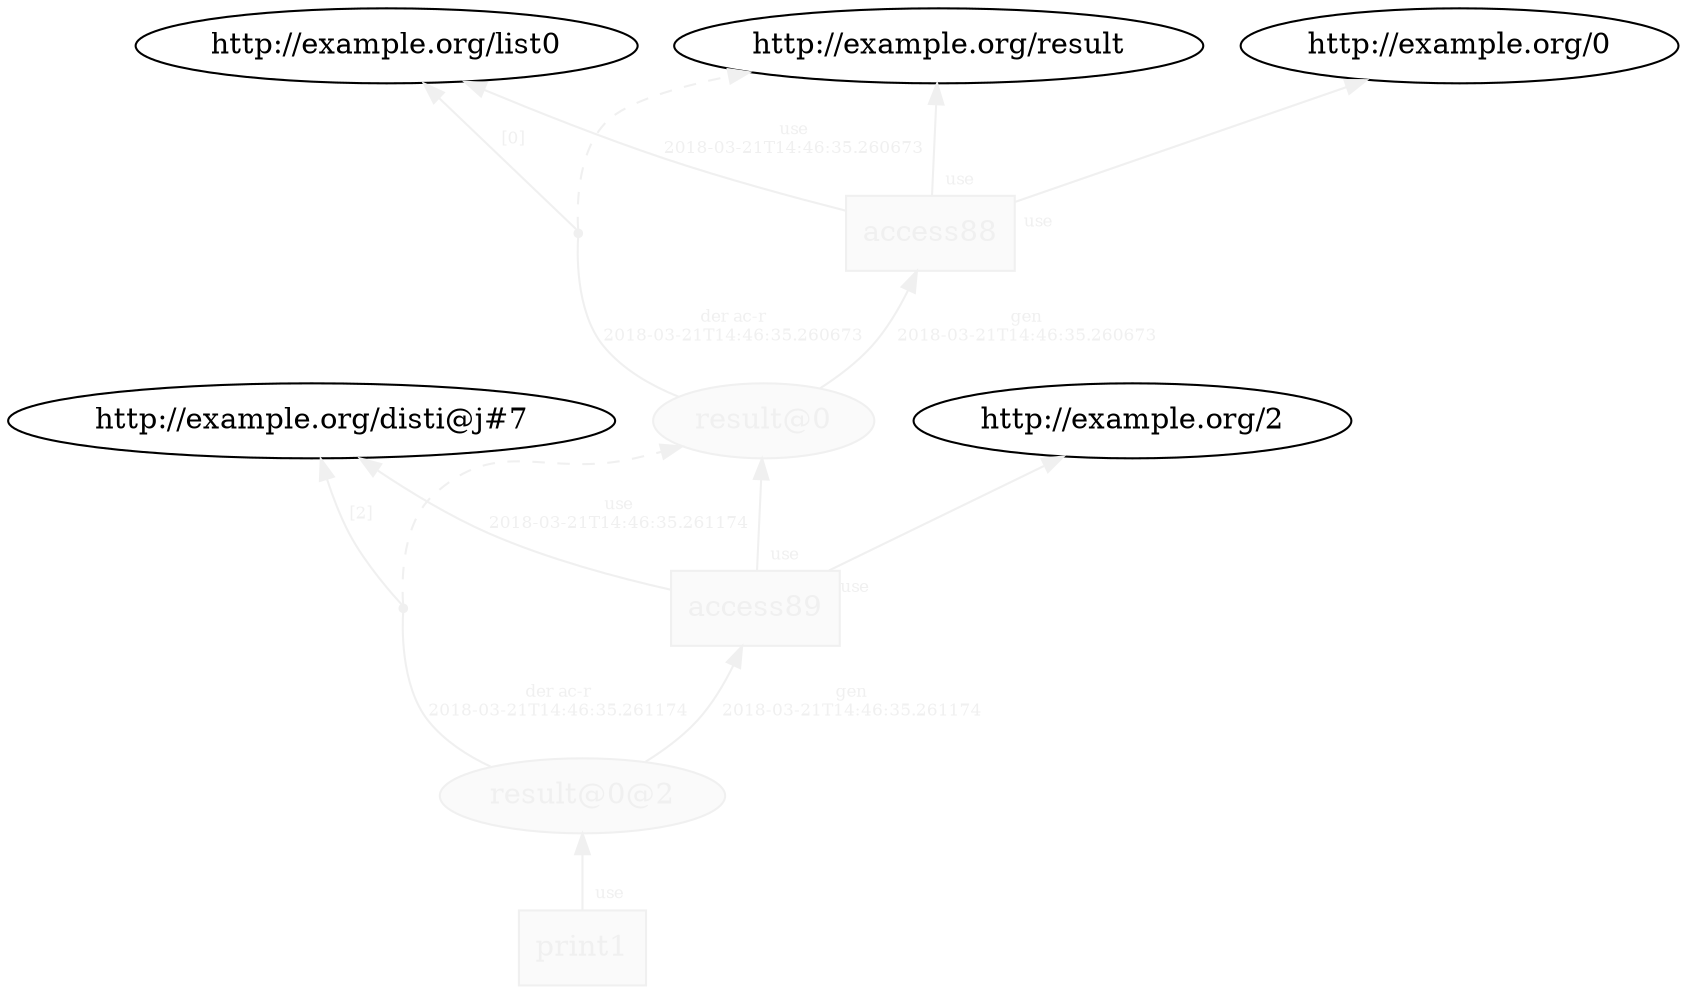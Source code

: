 digraph "PROV" { size="16,12"; rankdir="BT";
"http://example.org/result@0" [fillcolor="#FAFAFA",color="#F0F0F0",style="filled",fontcolor="#F0F0F0",label="result@0",URL="http://example.org/result@0"]
"http://example.org/access88" [fillcolor="#FAFAFA",color="#F0F0F0",shape="polygon",sides="4",style="filled",fontcolor="#F0F0F0",label="access88",URL="http://example.org/access88"]
"bn0" [shape="point",label="",fontcolor="#F0F0F0",color="#F0F0F0"]
"http://example.org/result@0" -> "bn0" [fontsize="8",distance="1.5",angle="60.0",rotation="20",label="der ac-r
2018-03-21T14:46:35.260673",arrowhead="none",fontcolor="#F0F0F0",color="#F0F0F0"]
"bn0" -> "http://example.org/result" [style="dashed",fontcolor="#F0F0F0",color="#F0F0F0"]
"bn0" -> "http://example.org/list0" [fontsize="8",distance="1.5",angle="60.0",rotation="20",label="[0]",fontcolor="#F0F0F0",color="#F0F0F0"]
"http://example.org/access88" -> "http://example.org/result" [labelfontsize="8",labeldistance="1.5",labelangle="60.0",rotation="20",taillabel="use",fontcolor="#F0F0F0",color="#F0F0F0"]
"http://example.org/access88" -> "http://example.org/0" [labelfontsize="8",labeldistance="1.5",labelangle="60.0",rotation="20",taillabel="use",fontcolor="#F0F0F0",color="#F0F0F0"]
"http://example.org/result@0@2" [fillcolor="#FAFAFA",color="#F0F0F0",style="filled",fontcolor="#F0F0F0",label="result@0@2",URL="http://example.org/result@0@2"]
"http://example.org/access89" [fillcolor="#FAFAFA",color="#F0F0F0",shape="polygon",sides="4",style="filled",fontcolor="#F0F0F0",label="access89",URL="http://example.org/access89"]
"bn1" [shape="point",label="",fontcolor="#F0F0F0",color="#F0F0F0"]
"http://example.org/result@0@2" -> "bn1" [fontsize="8",distance="1.5",angle="60.0",rotation="20",label="der ac-r
2018-03-21T14:46:35.261174",arrowhead="none",fontcolor="#F0F0F0",color="#F0F0F0"]
"bn1" -> "http://example.org/result@0" [style="dashed",fontcolor="#F0F0F0",color="#F0F0F0"]
"bn1" -> "http://example.org/disti@j#7" [fontsize="8",distance="1.5",angle="60.0",rotation="20",label="[2]",fontcolor="#F0F0F0",color="#F0F0F0"]
"http://example.org/access89" -> "http://example.org/result@0" [labelfontsize="8",labeldistance="1.5",labelangle="60.0",rotation="20",taillabel="use",fontcolor="#F0F0F0",color="#F0F0F0"]
"http://example.org/access89" -> "http://example.org/2" [labelfontsize="8",labeldistance="1.5",labelangle="60.0",rotation="20",taillabel="use",fontcolor="#F0F0F0",color="#F0F0F0"]
"http://example.org/print1" [fillcolor="#FAFAFA",color="#F0F0F0",shape="polygon",sides="4",style="filled",fontcolor="#F0F0F0",label="print1",URL="http://example.org/print1"]
"http://example.org/print1" -> "http://example.org/result@0@2" [labelfontsize="8",labeldistance="1.5",labelangle="60.0",rotation="20",taillabel="use",fontcolor="#F0F0F0",color="#F0F0F0"]
"http://example.org/access88" -> "http://example.org/list0" [fontsize="8",distance="1.5",angle="60.0",rotation="20",label="use
2018-03-21T14:46:35.260673",fontcolor="#F0F0F0",color="#F0F0F0"]
"http://example.org/access89" -> "http://example.org/disti@j#7" [fontsize="8",distance="1.5",angle="60.0",rotation="20",label="use
2018-03-21T14:46:35.261174",fontcolor="#F0F0F0",color="#F0F0F0"]
"http://example.org/result@0" -> "http://example.org/access88" [fontsize="8",distance="1.5",angle="60.0",rotation="20",label="gen
2018-03-21T14:46:35.260673",fontcolor="#F0F0F0",color="#F0F0F0"]
"http://example.org/result@0@2" -> "http://example.org/access89" [fontsize="8",distance="1.5",angle="60.0",rotation="20",label="gen
2018-03-21T14:46:35.261174",fontcolor="#F0F0F0",color="#F0F0F0"]
}